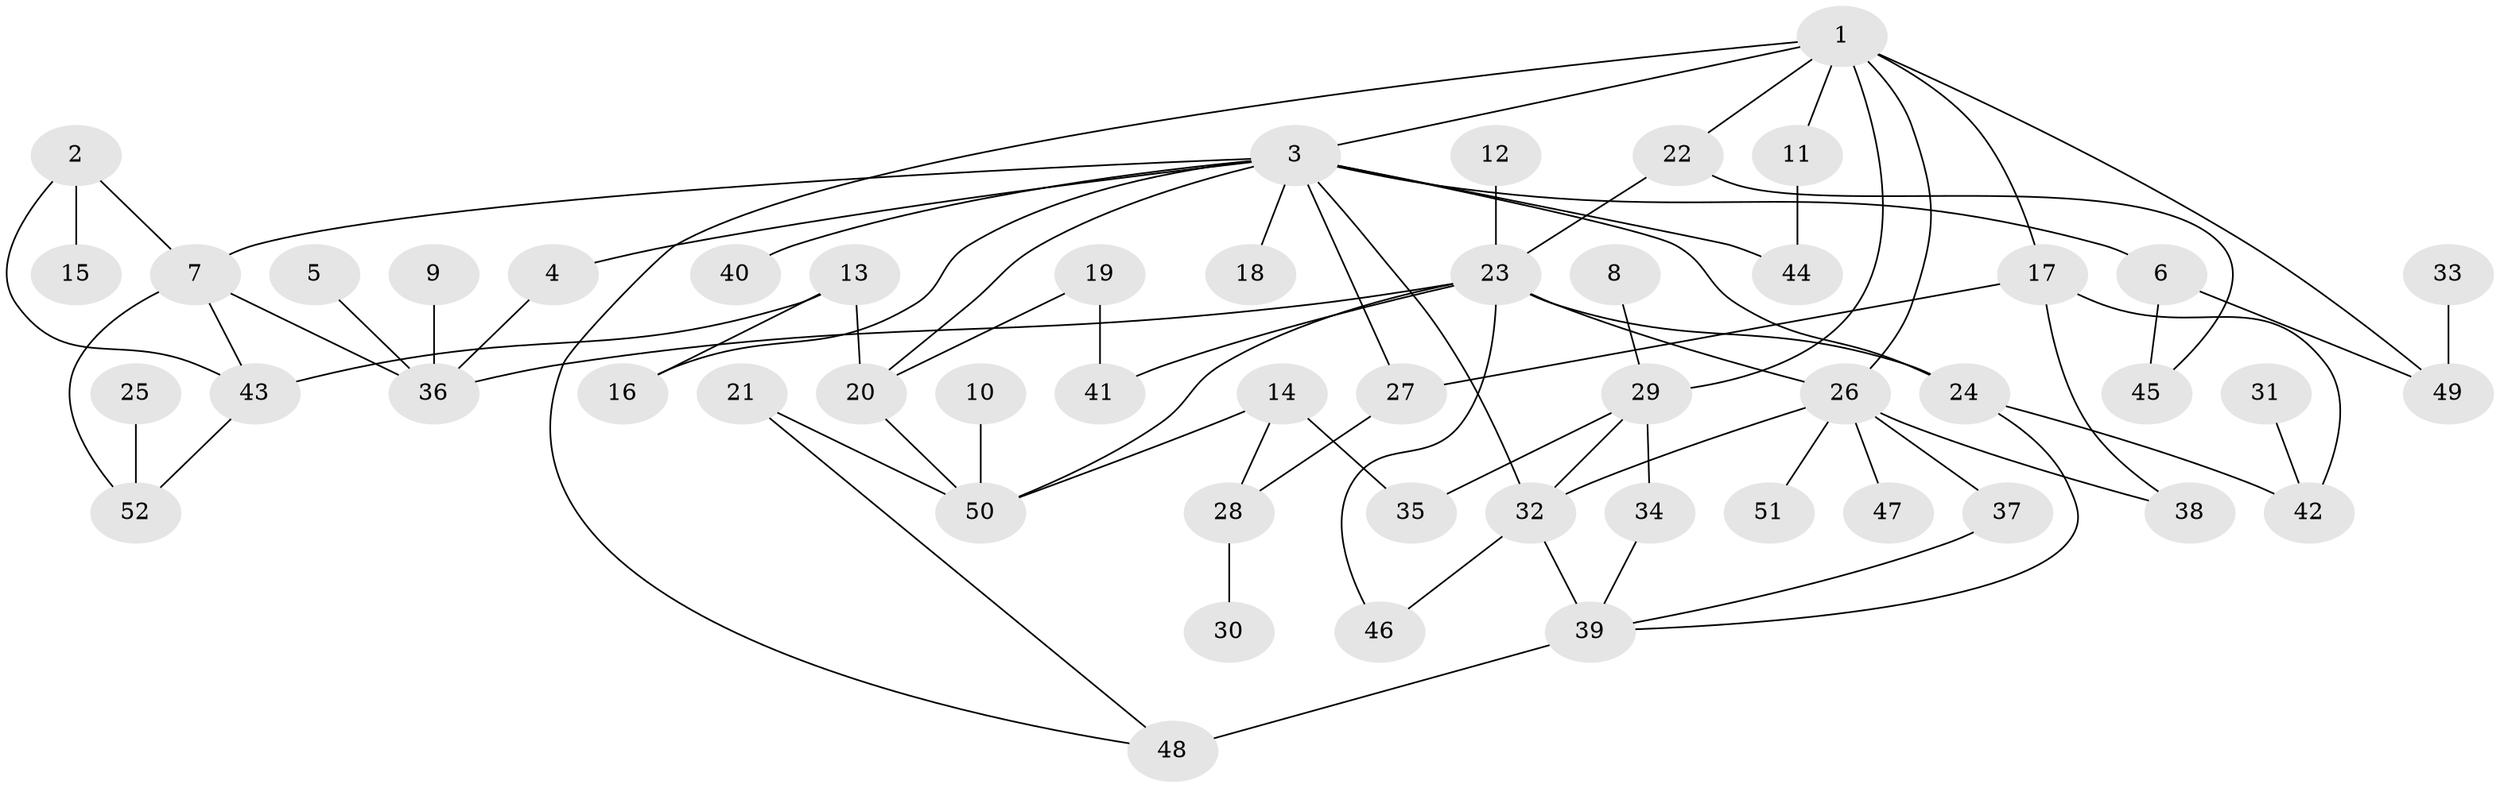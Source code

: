 // original degree distribution, {4: 0.07766990291262135, 6: 0.038834951456310676, 7: 0.02912621359223301, 5: 0.05825242718446602, 3: 0.1941747572815534, 2: 0.30097087378640774, 1: 0.30097087378640774}
// Generated by graph-tools (version 1.1) at 2025/49/03/09/25 03:49:19]
// undirected, 52 vertices, 77 edges
graph export_dot {
graph [start="1"]
  node [color=gray90,style=filled];
  1;
  2;
  3;
  4;
  5;
  6;
  7;
  8;
  9;
  10;
  11;
  12;
  13;
  14;
  15;
  16;
  17;
  18;
  19;
  20;
  21;
  22;
  23;
  24;
  25;
  26;
  27;
  28;
  29;
  30;
  31;
  32;
  33;
  34;
  35;
  36;
  37;
  38;
  39;
  40;
  41;
  42;
  43;
  44;
  45;
  46;
  47;
  48;
  49;
  50;
  51;
  52;
  1 -- 3 [weight=1.0];
  1 -- 11 [weight=1.0];
  1 -- 17 [weight=1.0];
  1 -- 22 [weight=1.0];
  1 -- 26 [weight=1.0];
  1 -- 29 [weight=1.0];
  1 -- 48 [weight=1.0];
  1 -- 49 [weight=1.0];
  2 -- 7 [weight=1.0];
  2 -- 15 [weight=1.0];
  2 -- 43 [weight=1.0];
  3 -- 4 [weight=1.0];
  3 -- 6 [weight=1.0];
  3 -- 7 [weight=1.0];
  3 -- 16 [weight=1.0];
  3 -- 18 [weight=1.0];
  3 -- 20 [weight=1.0];
  3 -- 24 [weight=1.0];
  3 -- 27 [weight=1.0];
  3 -- 32 [weight=1.0];
  3 -- 40 [weight=1.0];
  3 -- 44 [weight=1.0];
  4 -- 36 [weight=1.0];
  5 -- 36 [weight=1.0];
  6 -- 45 [weight=1.0];
  6 -- 49 [weight=1.0];
  7 -- 36 [weight=1.0];
  7 -- 43 [weight=1.0];
  7 -- 52 [weight=1.0];
  8 -- 29 [weight=1.0];
  9 -- 36 [weight=1.0];
  10 -- 50 [weight=1.0];
  11 -- 44 [weight=1.0];
  12 -- 23 [weight=1.0];
  13 -- 16 [weight=1.0];
  13 -- 20 [weight=1.0];
  13 -- 43 [weight=1.0];
  14 -- 28 [weight=1.0];
  14 -- 35 [weight=1.0];
  14 -- 50 [weight=1.0];
  17 -- 27 [weight=1.0];
  17 -- 38 [weight=1.0];
  17 -- 42 [weight=1.0];
  19 -- 20 [weight=1.0];
  19 -- 41 [weight=1.0];
  20 -- 50 [weight=1.0];
  21 -- 48 [weight=1.0];
  21 -- 50 [weight=1.0];
  22 -- 23 [weight=1.0];
  22 -- 45 [weight=1.0];
  23 -- 24 [weight=1.0];
  23 -- 26 [weight=1.0];
  23 -- 36 [weight=1.0];
  23 -- 41 [weight=1.0];
  23 -- 46 [weight=1.0];
  23 -- 50 [weight=1.0];
  24 -- 39 [weight=1.0];
  24 -- 42 [weight=1.0];
  25 -- 52 [weight=1.0];
  26 -- 32 [weight=1.0];
  26 -- 37 [weight=1.0];
  26 -- 38 [weight=1.0];
  26 -- 47 [weight=1.0];
  26 -- 51 [weight=1.0];
  27 -- 28 [weight=1.0];
  28 -- 30 [weight=1.0];
  29 -- 32 [weight=2.0];
  29 -- 34 [weight=1.0];
  29 -- 35 [weight=1.0];
  31 -- 42 [weight=1.0];
  32 -- 39 [weight=1.0];
  32 -- 46 [weight=1.0];
  33 -- 49 [weight=1.0];
  34 -- 39 [weight=1.0];
  37 -- 39 [weight=1.0];
  39 -- 48 [weight=2.0];
  43 -- 52 [weight=1.0];
}
